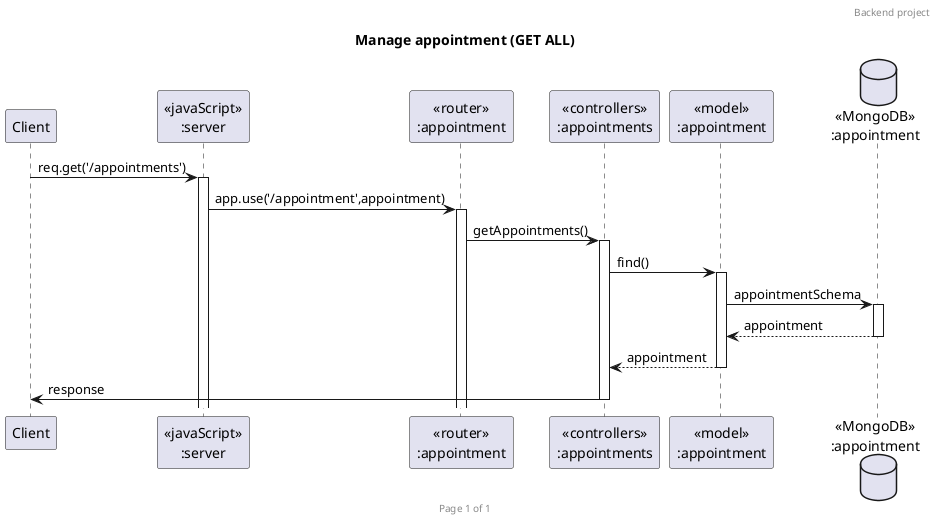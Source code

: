 @startuml Manage appointment (GET ALL)

header Backend project 
footer Page %page% of %lastpage%
title "Manage appointment (GET ALL)"

participant "Client" as client
participant "<<javaScript>>\n:server" as server
participant "<<router>>\n:appointment" as routerappointment
participant "<<controllers>>\n:appointments" as controllerappointment
participant "<<model>>\n:appointment" as modelappointment
database "<<MongoDB>>\n:appointment" as appointmentDatabase

client->server ++:req.get('/appointments')
server->routerappointment ++:app.use('/appointment',appointment)
routerappointment -> controllerappointment ++:getAppointments()
controllerappointment->modelappointment ++:find()
modelappointment ->appointmentDatabase ++: appointmentSchema
appointmentDatabase --> modelappointment --: appointment
controllerappointment <-- modelappointment --: appointment
controllerappointment->client --:response

@enduml

